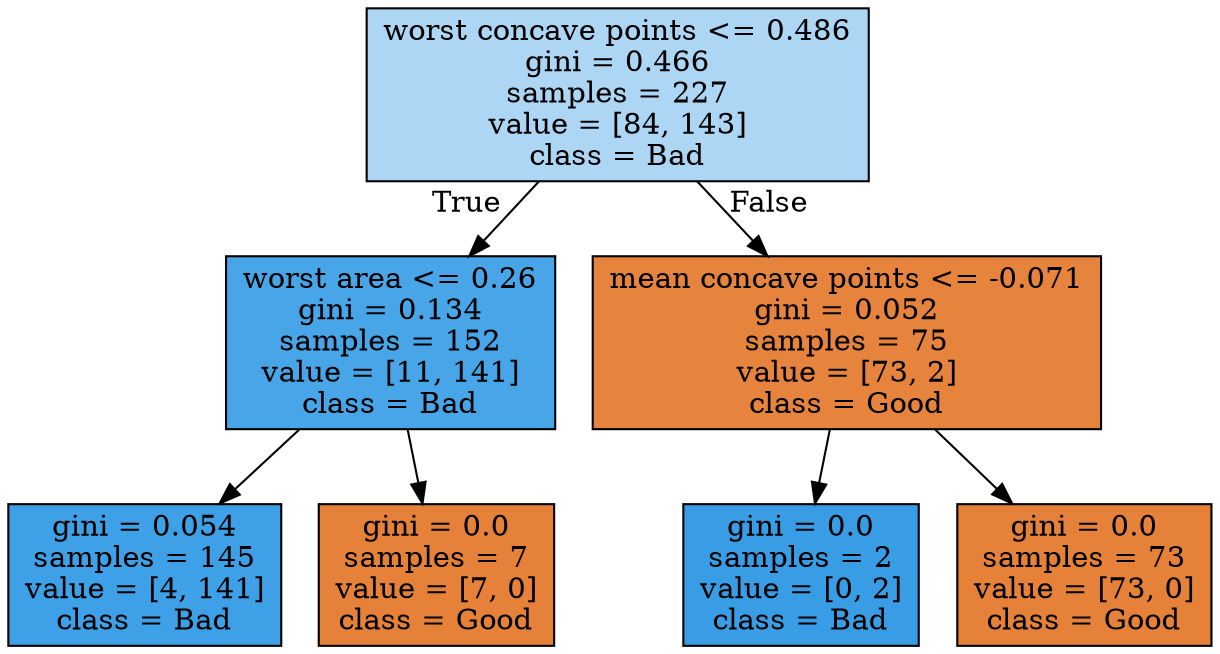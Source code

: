 digraph Tree {
node [shape=box, style="filled", color="black"] ;
0 [label="worst concave points <= 0.486\ngini = 0.466\nsamples = 227\nvalue = [84, 143]\nclass = Bad", fillcolor="#399de569"] ;
1 [label="worst area <= 0.26\ngini = 0.134\nsamples = 152\nvalue = [11, 141]\nclass = Bad", fillcolor="#399de5eb"] ;
0 -> 1 [labeldistance=2.5, labelangle=45, headlabel="True"] ;
2 [label="gini = 0.054\nsamples = 145\nvalue = [4, 141]\nclass = Bad", fillcolor="#399de5f8"] ;
1 -> 2 ;
3 [label="gini = 0.0\nsamples = 7\nvalue = [7, 0]\nclass = Good", fillcolor="#e58139ff"] ;
1 -> 3 ;
4 [label="mean concave points <= -0.071\ngini = 0.052\nsamples = 75\nvalue = [73, 2]\nclass = Good", fillcolor="#e58139f8"] ;
0 -> 4 [labeldistance=2.5, labelangle=-45, headlabel="False"] ;
5 [label="gini = 0.0\nsamples = 2\nvalue = [0, 2]\nclass = Bad", fillcolor="#399de5ff"] ;
4 -> 5 ;
6 [label="gini = 0.0\nsamples = 73\nvalue = [73, 0]\nclass = Good", fillcolor="#e58139ff"] ;
4 -> 6 ;
}